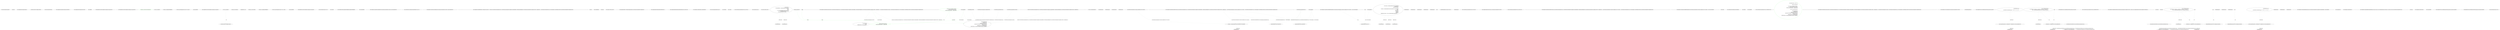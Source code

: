 digraph  {
m0_8 [cluster="System.IO.StringWriter.StringWriter()", file="NameLookupTests.cs", label="Entry System.IO.StringWriter.StringWriter()", span="0-0"];
m0_16 [cluster="Unk.Be", file="NameLookupTests.cs", label="Entry Unk.Be", span=""];
m0_27 [cluster="CommandLine.ParserSettings.ParserSettings()", file="NameLookupTests.cs", label="Entry CommandLine.ParserSettings.ParserSettings()", span="44-44"];
m0_6 [cluster="CommandLine.Tests.Unit.ParserSettingsFixture.Setting_help_writer_using_constructor()", file="NameLookupTests.cs", label="writer.ToString().Should().Be(''MockOptions::GetUsage()'')", span="49-49"];
m0_15 [cluster="System.IO.StringWriter.ToString()", file="NameLookupTests.cs", label="Entry System.IO.StringWriter.ToString()", span="0-0"];
m0_10 [cluster="CommandLine.ParserSettings.ParserSettings(System.IO.TextWriter)", file="NameLookupTests.cs", label="Entry CommandLine.ParserSettings.ParserSettings(System.IO.TextWriter)", span="65-65"];
m0_12 [cluster="CommandLine.IParser.ParseArguments(string[], object)", file="NameLookupTests.cs", label="Entry CommandLine.IParser.ParseArguments(string[], object)", span="49-49"];
m0_14 [cluster="Unk.BeFalse", file="NameLookupTests.cs", label="Entry Unk.BeFalse", span=""];
m0_7 [cluster="CommandLine.Tests.Unit.ParserSettingsFixture.Setting_help_writer_using_constructor()", file="NameLookupTests.cs", label="Exit CommandLine.Tests.Unit.ParserSettingsFixture.Setting_help_writer_using_constructor()", span="40-40"];
m0_0 [cluster="CommandLine.Tests.Unit.ParserSettingsFixture.Setting_help_writer_using_constructor()", file="NameLookupTests.cs", label="Entry CommandLine.Tests.Unit.ParserSettingsFixture.Setting_help_writer_using_constructor()", span="40-40"];
m0_2 [cluster="CommandLine.Tests.Unit.ParserSettingsFixture.Setting_help_writer_using_constructor()", color=green, community=0, file="NameLookupTests.cs", label="IParser parser = new Parser(new ParserSettings(writer))", prediction=0, span="43-43"];
m0_1 [cluster="CommandLine.Tests.Unit.ParserSettingsFixture.Setting_help_writer_using_constructor()", file="NameLookupTests.cs", label="var writer = new StringWriter()", span="42-42"];
m0_3 [cluster="CommandLine.Tests.Unit.ParserSettingsFixture.Setting_help_writer_using_constructor()", file="NameLookupTests.cs", label="var options = new SimpleOptionsWithHelpOption()", span="44-44"];
m0_4 [cluster="CommandLine.Tests.Unit.ParserSettingsFixture.Setting_help_writer_using_constructor()", file="NameLookupTests.cs", label="bool success = parser.ParseArguments(new string[] {''--help''}, options)", span="46-46"];
m0_5 [cluster="CommandLine.Tests.Unit.ParserSettingsFixture.Setting_help_writer_using_constructor()", file="NameLookupTests.cs", label="success.Should().BeFalse()", span="48-48"];
m0_17 [cluster="CommandLine.Tests.Unit.ParserSettingsFixture.Setting_help_writer_using_property()", file="NameLookupTests.cs", label="Entry CommandLine.Tests.Unit.ParserSettingsFixture.Setting_help_writer_using_property()", span="53-53"];
m0_18 [cluster="CommandLine.Tests.Unit.ParserSettingsFixture.Setting_help_writer_using_property()", file="NameLookupTests.cs", label="var writer = new StringWriter()", span="55-55"];
m0_19 [cluster="CommandLine.Tests.Unit.ParserSettingsFixture.Setting_help_writer_using_property()", file="NameLookupTests.cs", label="var settings = new ParserSettings()", span="56-56"];
m0_20 [cluster="CommandLine.Tests.Unit.ParserSettingsFixture.Setting_help_writer_using_property()", file="NameLookupTests.cs", label="settings.HelpWriter = writer", span="57-57"];
m0_25 [cluster="CommandLine.Tests.Unit.ParserSettingsFixture.Setting_help_writer_using_property()", file="NameLookupTests.cs", label="writer.ToString().Should().Be(''MockOptions::GetUsage()'')", span="64-64"];
m0_21 [cluster="CommandLine.Tests.Unit.ParserSettingsFixture.Setting_help_writer_using_property()", file="NameLookupTests.cs", label="IParser parser = new Parser(settings)", span="58-58"];
m0_22 [cluster="CommandLine.Tests.Unit.ParserSettingsFixture.Setting_help_writer_using_property()", file="NameLookupTests.cs", label="var options = new SimpleOptionsWithHelpOption()", span="59-59"];
m0_23 [cluster="CommandLine.Tests.Unit.ParserSettingsFixture.Setting_help_writer_using_property()", file="NameLookupTests.cs", label="bool success = parser.ParseArguments(new string[] { ''--help'' }, options)", span="61-61"];
m0_24 [cluster="CommandLine.Tests.Unit.ParserSettingsFixture.Setting_help_writer_using_property()", file="NameLookupTests.cs", label="success.Should().BeFalse()", span="63-63"];
m0_26 [cluster="CommandLine.Tests.Unit.ParserSettingsFixture.Setting_help_writer_using_property()", file="NameLookupTests.cs", label="Exit CommandLine.Tests.Unit.ParserSettingsFixture.Setting_help_writer_using_property()", span="53-53"];
m0_9 [cluster="System.Collections.Generic.List<T>.List()", file="NameLookupTests.cs", label="Entry System.Collections.Generic.List<T>.List()", span="0-0"];
m0_13 [cluster="Unk.Should", file="NameLookupTests.cs", label="Entry Unk.Should", span=""];
m0_11 [cluster="CommandLine.Tests.Fakes.SimpleOptionsWithHelpOption.SimpleOptionsWithHelpOption()", file="NameLookupTests.cs", label="Entry CommandLine.Tests.Fakes.SimpleOptionsWithHelpOption.SimpleOptionsWithHelpOption()", span="32-32"];
m3_51 [cluster="Unk.SingleOrDefault", file="Specification.cs", label="Entry Unk.SingleOrDefault", span=""];
m3_7 [cluster="CommandLine.Core.InstanceChooser.MakeNotParsed(System.Collections.Generic.IEnumerable<System.Type>, params CommandLine.Error[])", file="Specification.cs", label="Entry CommandLine.Core.InstanceChooser.MakeNotParsed(System.Collections.Generic.IEnumerable<System.Type>, params CommandLine.Error[])", span="81-81"];
m3_62 [cluster="CommandLine.Core.InstanceChooser.MakeNotParsed(System.Collections.Generic.IEnumerable<System.Type>, params CommandLine.Error[])", file="Specification.cs", label="return new NotParsed<object>(TypeInfo.Create(typeof(NullInstance), types), errors);", span="83-83"];
m3_63 [cluster="CommandLine.Core.InstanceChooser.MakeNotParsed(System.Collections.Generic.IEnumerable<System.Type>, params CommandLine.Error[])", file="Specification.cs", label="Exit CommandLine.Core.InstanceChooser.MakeNotParsed(System.Collections.Generic.IEnumerable<System.Type>, params CommandLine.Error[])", span="81-81"];
m3_31 [cluster="CommandLine.Core.InstanceBuilder.Build<T>(CSharpx.Maybe<System.Func<T>>, System.Func<System.Collections.Generic.IEnumerable<string>, System.Collections.Generic.IEnumerable<CommandLine.Core.OptionSpecification>, RailwaySharp.ErrorHandling.Result<System.Collections.Generic.IEnumerable<CommandLine.Core.Token>, CommandLine.Error>>, System.Collections.Generic.IEnumerable<string>, System.StringComparer, System.Globalization.CultureInfo, System.Collections.Generic.IEnumerable<CommandLine.ErrorType>)", file="Specification.cs", label="Entry CommandLine.Core.InstanceBuilder.Build<T>(CSharpx.Maybe<System.Func<T>>, System.Func<System.Collections.Generic.IEnumerable<string>, System.Collections.Generic.IEnumerable<CommandLine.Core.OptionSpecification>, RailwaySharp.ErrorHandling.Result<System.Collections.Generic.IEnumerable<CommandLine.Core.Token>, CommandLine.Error>>, System.Collections.Generic.IEnumerable<string>, System.StringComparer, System.Globalization.CultureInfo, System.Collections.Generic.IEnumerable<CommandLine.ErrorType>)", span="14-14"];
m3_30 [cluster="Unk.>", file="Specification.cs", label="Entry Unk.>", span=""];
m3_34 [cluster="Unk.MakeNotParsed", file="Specification.cs", label="Entry Unk.MakeNotParsed", span=""];
m3_29 [cluster="Unk.Any", file="Specification.cs", label="Entry Unk.Any", span=""];
m3_16 [cluster="System.Func<T, TResult>.Invoke(T)", file="Specification.cs", label="Entry System.Func<T, TResult>.Invoke(T)", span="0-0"];
m3_64 [cluster="CommandLine.NotParsed<T>.NotParsed(CommandLine.TypeInfo, System.Collections.Generic.IEnumerable<CommandLine.Error>)", file="Specification.cs", label="Entry CommandLine.NotParsed<T>.NotParsed(CommandLine.TypeInfo, System.Collections.Generic.IEnumerable<CommandLine.Error>)", span="163-163"];
m3_33 [cluster="CommandLine.BadVerbSelectedError.BadVerbSelectedError(string)", file="Specification.cs", label="Entry CommandLine.BadVerbSelectedError.BadVerbSelectedError(string)", span="382-382"];
m3_53 [cluster="CommandLine.HelpVerbRequestedError.HelpVerbRequestedError(string, System.Type, bool)", file="Specification.cs", label="Entry CommandLine.HelpVerbRequestedError.HelpVerbRequestedError(string, System.Type, bool)", span="408-408"];
m3_20 [cluster="CommandLine.VersionRequestedError.VersionRequestedError()", file="Specification.cs", label="Entry CommandLine.VersionRequestedError.VersionRequestedError()", span="457-457"];
m3_25 [cluster="System.StringComparer.Equals(string, string)", file="Specification.cs", label="Entry System.StringComparer.Equals(string, string)", span="0-0"];
m3_52 [cluster="Unk.ToMaybe", file="Specification.cs", label="Entry Unk.ToMaybe", span=""];
m3_41 [cluster="Unk.Single", file="Specification.cs", label="Entry Unk.Single", span=""];
m3_4 [cluster="System.Collections.Generic.IEnumerable<TSource>.Any<TSource>()", file="Specification.cs", label="Entry System.Collections.Generic.IEnumerable<TSource>.Any<TSource>()", span="0-0"];
m3_26 [cluster="string.Concat(string, string)", file="Specification.cs", label="Entry string.Concat(string, string)", span="0-0"];
m3_5 [cluster="System.Func<TResult>.Invoke()", file="Specification.cs", label="Entry System.Func<TResult>.Invoke()", span="0-0"];
m3_58 [cluster="lambda expression", file="Specification.cs", label="Entry lambda expression", span="76-76"];
m3_10 [cluster="lambda expression", color=green, community=0, file="Specification.cs", label="Func<string, bool> preprocCompare = command =>\r\n                        nameComparer.Equals(command, firstArg) ||\r\n                        nameComparer.Equals(string.Concat(''--'', command), firstArg)", prediction=1, span="26-28"];
m3_9 [cluster="lambda expression", file="Specification.cs", label="var firstArg = arguments.First()", span="24-24"];
m3_11 [cluster="lambda expression", file="Specification.cs", label="var verbs = Verb.SelectFromTypes(types)", span="30-30"];
m3_23 [cluster="lambda expression", color=green, community=0, file="Specification.cs", label="nameComparer.Equals(command, firstArg) ||\r\n                        nameComparer.Equals(string.Concat(''--'', command), firstArg)", prediction=1, span="27-28"];
m3_12 [cluster="lambda expression", file="Specification.cs", label="return preprocCompare(''help'')\r\n                    ? MakeNotParsed(types,\r\n                        MakeHelpVerbRequestedError(verbs,\r\n                            arguments.Skip(1).FirstOrDefault() ?? string.Empty, nameComparer))\r\n                    : preprocCompare(''version'')\r\n                        ? MakeNotParsed(types, new VersionRequestedError())\r\n                        : MatchVerb(tokenizer, verbs, arguments, nameComparer, parsingCulture, nonFatalErrors);", span="32-38"];
m3_22 [cluster="lambda expression", file="Specification.cs", label="Entry lambda expression", span="26-28"];
m3_24 [cluster="lambda expression", file="Specification.cs", label="Exit lambda expression", span="26-28"];
m3_8 [cluster="lambda expression", file="Specification.cs", label="Entry lambda expression", span="22-39"];
m3_13 [cluster="lambda expression", file="Specification.cs", label="Exit lambda expression", span="22-39"];
m3_36 [cluster="lambda expression", file="Specification.cs", label="nameComparer.Equals(a.Item1.Name, arguments.First())", span="54-54"];
m3_44 [cluster="lambda expression", file="Specification.cs", label="nameComparer.Equals(v.Item1.Name, arguments.First())", span="58-58"];
m3_56 [cluster="lambda expression", file="Specification.cs", label="nameComparer.Equals(v.Item1.Name, verb)", span="73-73"];
m3_39 [cluster="lambda expression", file="Specification.cs", label="verbs.Single(v => nameComparer.Equals(v.Item1.Name, arguments.First())).Item2.AutoDefault()", span="58-58"];
m3_35 [cluster="lambda expression", file="Specification.cs", label="Entry lambda expression", span="54-54"];
m3_37 [cluster="lambda expression", file="Specification.cs", label="Exit lambda expression", span="54-54"];
m3_43 [cluster="lambda expression", file="Specification.cs", label="Entry lambda expression", span="58-58"];
m3_45 [cluster="lambda expression", file="Specification.cs", label="Exit lambda expression", span="58-58"];
m3_55 [cluster="lambda expression", file="Specification.cs", label="Entry lambda expression", span="73-73"];
m3_57 [cluster="lambda expression", file="Specification.cs", label="Exit lambda expression", span="73-73"];
m3_38 [cluster="lambda expression", file="Specification.cs", label="Entry lambda expression", span="57-58"];
m3_46 [cluster="lambda expression", file="Specification.cs", label="Entry lambda expression", span="64-64"];
m3_40 [cluster="lambda expression", file="Specification.cs", label="Exit lambda expression", span="57-58"];
m3_48 [cluster="lambda expression", file="Specification.cs", label="Exit lambda expression", span="64-64"];
m3_47 [cluster="lambda expression", file="Specification.cs", label="v.Item2", span="64-64"];
m3_59 [cluster="lambda expression", file="Specification.cs", label="new HelpVerbRequestedError(v.Item1.Name, v.Item2, true)", span="76-76"];
m3_60 [cluster="lambda expression", file="Specification.cs", label="Exit lambda expression", span="76-76"];
m3_14 [cluster="System.Collections.Generic.IEnumerable<TSource>.First<TSource>()", file="Specification.cs", label="Entry System.Collections.Generic.IEnumerable<TSource>.First<TSource>()", span="0-0"];
m3_65 [cluster="CommandLine.TypeInfo.Create(System.Type, System.Collections.Generic.IEnumerable<System.Type>)", file="Specification.cs", label="Entry CommandLine.TypeInfo.Create(System.Type, System.Collections.Generic.IEnumerable<System.Type>)", span="34-34"];
m3_17 [cluster="System.Collections.Generic.IEnumerable<TSource>.Skip<TSource>(int)", file="Specification.cs", label="Entry System.Collections.Generic.IEnumerable<TSource>.Skip<TSource>(int)", span="0-0"];
m3_21 [cluster="CommandLine.Core.InstanceChooser.MatchVerb(System.Func<System.Collections.Generic.IEnumerable<string>, System.Collections.Generic.IEnumerable<CommandLine.Core.OptionSpecification>, RailwaySharp.ErrorHandling.Result<System.Collections.Generic.IEnumerable<CommandLine.Core.Token>, CommandLine.Error>>, System.Collections.Generic.IEnumerable<System.Tuple<CommandLine.Core.Verb, System.Type>>, System.Collections.Generic.IEnumerable<string>, System.StringComparer, System.Globalization.CultureInfo, System.Collections.Generic.IEnumerable<CommandLine.ErrorType>)", file="Specification.cs", label="Entry CommandLine.Core.InstanceChooser.MatchVerb(System.Func<System.Collections.Generic.IEnumerable<string>, System.Collections.Generic.IEnumerable<CommandLine.Core.OptionSpecification>, RailwaySharp.ErrorHandling.Result<System.Collections.Generic.IEnumerable<CommandLine.Core.Token>, CommandLine.Error>>, System.Collections.Generic.IEnumerable<System.Tuple<CommandLine.Core.Verb, System.Type>>, System.Collections.Generic.IEnumerable<string>, System.StringComparer, System.Globalization.CultureInfo, System.Collections.Generic.IEnumerable<CommandLine.ErrorType>)", span="46-46"];
m3_27 [cluster="CommandLine.Core.InstanceChooser.MatchVerb(System.Func<System.Collections.Generic.IEnumerable<string>, System.Collections.Generic.IEnumerable<CommandLine.Core.OptionSpecification>, RailwaySharp.ErrorHandling.Result<System.Collections.Generic.IEnumerable<CommandLine.Core.Token>, CommandLine.Error>>, System.Collections.Generic.IEnumerable<System.Tuple<CommandLine.Core.Verb, System.Type>>, System.Collections.Generic.IEnumerable<string>, System.StringComparer, System.Globalization.CultureInfo, System.Collections.Generic.IEnumerable<CommandLine.ErrorType>)", file="Specification.cs", label="return verbs.Any(a => nameComparer.Equals(a.Item1.Name, arguments.First()))\r\n                ? InstanceBuilder.Build(\r\n                    Maybe.Just<Func<object>>(\r\n                        () =>\r\n                            verbs.Single(v => nameComparer.Equals(v.Item1.Name, arguments.First())).Item2.AutoDefault()),\r\n                    tokenizer,\r\n                    arguments.Skip(1),\r\n                    nameComparer,\r\n                    parsingCulture,\r\n                    nonFatalErrors)\r\n                : MakeNotParsed(verbs.Select(v => v.Item2), new BadVerbSelectedError(arguments.First()));", span="54-64"];
m3_28 [cluster="CommandLine.Core.InstanceChooser.MatchVerb(System.Func<System.Collections.Generic.IEnumerable<string>, System.Collections.Generic.IEnumerable<CommandLine.Core.OptionSpecification>, RailwaySharp.ErrorHandling.Result<System.Collections.Generic.IEnumerable<CommandLine.Core.Token>, CommandLine.Error>>, System.Collections.Generic.IEnumerable<System.Tuple<CommandLine.Core.Verb, System.Type>>, System.Collections.Generic.IEnumerable<string>, System.StringComparer, System.Globalization.CultureInfo, System.Collections.Generic.IEnumerable<CommandLine.ErrorType>)", file="Specification.cs", label="Exit CommandLine.Core.InstanceChooser.MatchVerb(System.Func<System.Collections.Generic.IEnumerable<string>, System.Collections.Generic.IEnumerable<CommandLine.Core.OptionSpecification>, RailwaySharp.ErrorHandling.Result<System.Collections.Generic.IEnumerable<CommandLine.Core.Token>, CommandLine.Error>>, System.Collections.Generic.IEnumerable<System.Tuple<CommandLine.Core.Verb, System.Type>>, System.Collections.Generic.IEnumerable<string>, System.StringComparer, System.Globalization.CultureInfo, System.Collections.Generic.IEnumerable<CommandLine.ErrorType>)", span="46-46"];
m3_19 [cluster="CommandLine.Core.InstanceChooser.MakeHelpVerbRequestedError(System.Collections.Generic.IEnumerable<System.Tuple<CommandLine.Core.Verb, System.Type>>, string, System.StringComparer)", file="Specification.cs", label="Entry CommandLine.Core.InstanceChooser.MakeHelpVerbRequestedError(System.Collections.Generic.IEnumerable<System.Tuple<CommandLine.Core.Verb, System.Type>>, string, System.StringComparer)", span="67-67"];
m3_49 [cluster="CommandLine.Core.InstanceChooser.MakeHelpVerbRequestedError(System.Collections.Generic.IEnumerable<System.Tuple<CommandLine.Core.Verb, System.Type>>, string, System.StringComparer)", file="Specification.cs", label="return verb.Length > 0\r\n                ? verbs.SingleOrDefault(v => nameComparer.Equals(v.Item1.Name, verb))\r\n                        .ToMaybe()\r\n                        .Return(\r\n                            v => new HelpVerbRequestedError(v.Item1.Name, v.Item2, true),\r\n                            new HelpVerbRequestedError(null, null, false))\r\n                : new HelpVerbRequestedError(null, null, false);", span="72-78"];
m3_50 [cluster="CommandLine.Core.InstanceChooser.MakeHelpVerbRequestedError(System.Collections.Generic.IEnumerable<System.Tuple<CommandLine.Core.Verb, System.Type>>, string, System.StringComparer)", file="Specification.cs", label="Exit CommandLine.Core.InstanceChooser.MakeHelpVerbRequestedError(System.Collections.Generic.IEnumerable<System.Tuple<CommandLine.Core.Verb, System.Type>>, string, System.StringComparer)", span="67-67"];
m3_32 [cluster="Unk.Select", file="Specification.cs", label="Entry Unk.Select", span=""];
m3_6 [cluster="CommandLine.NoVerbSelectedError.NoVerbSelectedError()", file="Specification.cs", label="Entry CommandLine.NoVerbSelectedError.NoVerbSelectedError()", span="446-446"];
m3_54 [cluster="Unk.Return", file="Specification.cs", label="Entry Unk.Return", span=""];
m3_42 [cluster="Unk.AutoDefault", file="Specification.cs", label="Entry Unk.AutoDefault", span=""];
m3_18 [cluster="System.Collections.Generic.IEnumerable<TSource>.FirstOrDefault<TSource>()", file="Specification.cs", label="Entry System.Collections.Generic.IEnumerable<TSource>.FirstOrDefault<TSource>()", span="0-0"];
m3_0 [cluster="CommandLine.Core.InstanceChooser.Choose(System.Func<System.Collections.Generic.IEnumerable<string>, System.Collections.Generic.IEnumerable<CommandLine.Core.OptionSpecification>, RailwaySharp.ErrorHandling.Result<System.Collections.Generic.IEnumerable<CommandLine.Core.Token>, CommandLine.Error>>, System.Collections.Generic.IEnumerable<System.Type>, System.Collections.Generic.IEnumerable<string>, System.StringComparer, System.Globalization.CultureInfo, System.Collections.Generic.IEnumerable<CommandLine.ErrorType>)", file="Specification.cs", label="Entry CommandLine.Core.InstanceChooser.Choose(System.Func<System.Collections.Generic.IEnumerable<string>, System.Collections.Generic.IEnumerable<CommandLine.Core.OptionSpecification>, RailwaySharp.ErrorHandling.Result<System.Collections.Generic.IEnumerable<CommandLine.Core.Token>, CommandLine.Error>>, System.Collections.Generic.IEnumerable<System.Type>, System.Collections.Generic.IEnumerable<string>, System.StringComparer, System.Globalization.CultureInfo, System.Collections.Generic.IEnumerable<CommandLine.ErrorType>)", span="14-14"];
m3_1 [cluster="CommandLine.Core.InstanceChooser.Choose(System.Func<System.Collections.Generic.IEnumerable<string>, System.Collections.Generic.IEnumerable<CommandLine.Core.OptionSpecification>, RailwaySharp.ErrorHandling.Result<System.Collections.Generic.IEnumerable<CommandLine.Core.Token>, CommandLine.Error>>, System.Collections.Generic.IEnumerable<System.Type>, System.Collections.Generic.IEnumerable<string>, System.StringComparer, System.Globalization.CultureInfo, System.Collections.Generic.IEnumerable<CommandLine.ErrorType>)", color=green, community=0, file="Specification.cs", label="Func<ParserResult<object>> choose = () =>\r\n            {\r\n                var firstArg = arguments.First();\r\n\r\n                Func<string, bool> preprocCompare = command =>\r\n                        nameComparer.Equals(command, firstArg) ||\r\n                        nameComparer.Equals(string.Concat(''--'', command), firstArg);\r\n\r\n                var verbs = Verb.SelectFromTypes(types);\r\n\r\n                return preprocCompare(''help'')\r\n                    ? MakeNotParsed(types,\r\n                        MakeHelpVerbRequestedError(verbs,\r\n                            arguments.Skip(1).FirstOrDefault() ?? string.Empty, nameComparer))\r\n                    : preprocCompare(''version'')\r\n                        ? MakeNotParsed(types, new VersionRequestedError())\r\n                        : MatchVerb(tokenizer, verbs, arguments, nameComparer, parsingCulture, nonFatalErrors);\r\n            }", prediction=3, span="22-39"];
m3_2 [cluster="CommandLine.Core.InstanceChooser.Choose(System.Func<System.Collections.Generic.IEnumerable<string>, System.Collections.Generic.IEnumerable<CommandLine.Core.OptionSpecification>, RailwaySharp.ErrorHandling.Result<System.Collections.Generic.IEnumerable<CommandLine.Core.Token>, CommandLine.Error>>, System.Collections.Generic.IEnumerable<System.Type>, System.Collections.Generic.IEnumerable<string>, System.StringComparer, System.Globalization.CultureInfo, System.Collections.Generic.IEnumerable<CommandLine.ErrorType>)", file="Specification.cs", label="return arguments.Any()\r\n                ? choose()\r\n                : MakeNotParsed(types, new NoVerbSelectedError());", span="41-43"];
m3_3 [cluster="CommandLine.Core.InstanceChooser.Choose(System.Func<System.Collections.Generic.IEnumerable<string>, System.Collections.Generic.IEnumerable<CommandLine.Core.OptionSpecification>, RailwaySharp.ErrorHandling.Result<System.Collections.Generic.IEnumerable<CommandLine.Core.Token>, CommandLine.Error>>, System.Collections.Generic.IEnumerable<System.Type>, System.Collections.Generic.IEnumerable<string>, System.StringComparer, System.Globalization.CultureInfo, System.Collections.Generic.IEnumerable<CommandLine.ErrorType>)", file="Specification.cs", label="Exit CommandLine.Core.InstanceChooser.Choose(System.Func<System.Collections.Generic.IEnumerable<string>, System.Collections.Generic.IEnumerable<CommandLine.Core.OptionSpecification>, RailwaySharp.ErrorHandling.Result<System.Collections.Generic.IEnumerable<CommandLine.Core.Token>, CommandLine.Error>>, System.Collections.Generic.IEnumerable<System.Type>, System.Collections.Generic.IEnumerable<string>, System.StringComparer, System.Globalization.CultureInfo, System.Collections.Generic.IEnumerable<CommandLine.ErrorType>)", span="14-14"];
m3_15 [cluster="CommandLine.Core.Verb.SelectFromTypes(System.Collections.Generic.IEnumerable<System.Type>)", file="Specification.cs", label="Entry CommandLine.Core.Verb.SelectFromTypes(System.Collections.Generic.IEnumerable<System.Type>)", span="40-40"];
m3_61 [cluster="HelpVerbRequestedError.cstr", file="Specification.cs", label="Entry HelpVerbRequestedError.cstr", span=""];
m3_67 [file="Specification.cs", label="System.StringComparer", span=""];
m3_72 [file="Specification.cs", label=firstArg, span=""];
m3_66 [file="Specification.cs", label="System.Collections.Generic.IEnumerable<string>", span=""];
m3_68 [file="Specification.cs", label="System.Collections.Generic.IEnumerable<System.Type>", span=""];
m3_69 [file="Specification.cs", label="System.Func<System.Collections.Generic.IEnumerable<string>, System.Collections.Generic.IEnumerable<CommandLine.Core.OptionSpecification>, RailwaySharp.ErrorHandling.Result<System.Collections.Generic.IEnumerable<CommandLine.Core.Token>, CommandLine.Error>>", span=""];
m3_70 [file="Specification.cs", label="System.Globalization.CultureInfo", span=""];
m3_71 [file="Specification.cs", label="System.Collections.Generic.IEnumerable<CommandLine.ErrorType>", span=""];
m3_73 [file="Specification.cs", label="System.Collections.Generic.IEnumerable<string>", span=""];
m3_74 [file="Specification.cs", label="System.StringComparer", span=""];
m3_76 [file="Specification.cs", label=string, span=""];
m3_77 [file="Specification.cs", label="System.StringComparer", span=""];
m3_75 [file="Specification.cs", label="System.Collections.Generic.IEnumerable<System.Tuple<CommandLine.Core.Verb, System.Type>>", span=""];
m8_0 [cluster="CommandLine.Tests.Unit.Core.TokenPartitionerTests.Partition_sequence_returns_sequence()", file="TokenPartitionerTests.cs", label="Entry CommandLine.Tests.Unit.Core.TokenPartitionerTests.Partition_sequence_returns_sequence()", span="13-13"];
m8_1 [cluster="CommandLine.Tests.Unit.Core.TokenPartitionerTests.Partition_sequence_returns_sequence()", file="TokenPartitionerTests.cs", label="var expectedSequence = new[]\r\n                {\r\n                    new KeyValuePair<string, IEnumerable<string>>(''i'', new[] {''10'', ''20'', ''30'', ''40''}) \r\n                }", span="16-19"];
m8_4 [cluster="CommandLine.Tests.Unit.Core.TokenPartitionerTests.Partition_sequence_returns_sequence()", file="TokenPartitionerTests.cs", label="Assert.True(expectedSequence.All(a => result.Options.Any(r => a.Key.Equals(r.Key) && a.Value.SequenceEqual(r.Value))))", span="33-33"];
m8_3 [cluster="CommandLine.Tests.Unit.Core.TokenPartitionerTests.Partition_sequence_returns_sequence()", file="TokenPartitionerTests.cs", label="var result = TokenPartitioner.Partition(\r\n                new[] { Token.Name(''i''), Token.Value(''10''), Token.Value(''20''), Token.Value(''30''), Token.Value(''40'') },\r\n                name => TypeLookup.FindTypeDescriptor(name, specs, StringComparer.InvariantCulture)\r\n                )", span="27-30"];
m8_5 [cluster="CommandLine.Tests.Unit.Core.TokenPartitionerTests.Partition_sequence_returns_sequence()", file="TokenPartitionerTests.cs", label="Exit CommandLine.Tests.Unit.Core.TokenPartitionerTests.Partition_sequence_returns_sequence()", span="13-13"];
m8_6 [cluster="System.Collections.Generic.KeyValuePair<TKey, TValue>.KeyValuePair(TKey, TValue)", file="TokenPartitionerTests.cs", label="Entry System.Collections.Generic.KeyValuePair<TKey, TValue>.KeyValuePair(TKey, TValue)", span="0-0"];
m8_11 [cluster="CommandLine.Core.TokenPartitioner.Partition(System.Collections.Generic.IEnumerable<CommandLine.Core.Token>, System.Func<string, CommandLine.Infrastructure.Maybe<CommandLine.Core.TypeDescriptor>>)", file="TokenPartitionerTests.cs", label="Entry CommandLine.Core.TokenPartitioner.Partition(System.Collections.Generic.IEnumerable<CommandLine.Core.Token>, System.Func<string, CommandLine.Infrastructure.Maybe<CommandLine.Core.TypeDescriptor>>)", span="12-12"];
m8_13 [cluster="Unk.True", file="TokenPartitionerTests.cs", label="Entry Unk.True", span=""];
m8_12 [cluster="Unk.All", file="TokenPartitionerTests.cs", label="Entry Unk.All", span=""];
m8_39 [cluster="lambda expression", file="TokenPartitionerTests.cs", label="Entry lambda expression", span="59-59"];
m8_15 [cluster="lambda expression", file="TokenPartitionerTests.cs", label="TypeLookup.FindTypeDescriptor(name, specs, StringComparer.InvariantCulture)", span="29-29"];
m8_14 [cluster="lambda expression", file="TokenPartitionerTests.cs", label="Entry lambda expression", span="29-29"];
m8_19 [cluster="lambda expression", file="TokenPartitionerTests.cs", label="result.Options.Any(r => a.Key.Equals(r.Key) && a.Value.SequenceEqual(r.Value))", span="33-33"];
m8_18 [cluster="lambda expression", file="TokenPartitionerTests.cs", label="Entry lambda expression", span="33-33"];
m8_16 [cluster="lambda expression", file="TokenPartitionerTests.cs", label="Exit lambda expression", span="29-29"];
m8_20 [cluster="lambda expression", file="TokenPartitionerTests.cs", label="Exit lambda expression", span="33-33"];
m8_22 [cluster="lambda expression", file="TokenPartitionerTests.cs", label="Entry lambda expression", span="33-33"];
m8_23 [cluster="lambda expression", file="TokenPartitionerTests.cs", label="a.Key.Equals(r.Key) && a.Value.SequenceEqual(r.Value)", span="33-33"];
m8_24 [cluster="lambda expression", file="TokenPartitionerTests.cs", label="Exit lambda expression", span="33-33"];
m8_34 [cluster="lambda expression", file="TokenPartitionerTests.cs", label="TypeLookup.FindTypeDescriptor(name, specs, StringComparer.InvariantCulture)", span="55-55"];
m8_33 [cluster="lambda expression", file="TokenPartitionerTests.cs", label="Entry lambda expression", span="55-55"];
m8_37 [cluster="lambda expression", file="TokenPartitionerTests.cs", label="result.Options.Any(r => a.Key.Equals(r.Key) && a.Value.SequenceEqual(r.Value))", span="59-59"];
m8_36 [cluster="lambda expression", file="TokenPartitionerTests.cs", label="Entry lambda expression", span="59-59"];
m8_35 [cluster="lambda expression", file="TokenPartitionerTests.cs", label="Exit lambda expression", span="55-55"];
m8_38 [cluster="lambda expression", file="TokenPartitionerTests.cs", label="Exit lambda expression", span="59-59"];
m8_40 [cluster="lambda expression", file="TokenPartitionerTests.cs", label="a.Key.Equals(r.Key) && a.Value.SequenceEqual(r.Value)", span="59-59"];
m8_41 [cluster="lambda expression", file="TokenPartitionerTests.cs", label="Exit lambda expression", span="59-59"];
m8_17 [cluster="CommandLine.Core.TypeLookup.FindTypeDescriptor(string, System.Collections.Generic.IEnumerable<CommandLine.Core.OptionSpecification>, System.StringComparer)", file="TokenPartitionerTests.cs", label="Entry CommandLine.Core.TypeLookup.FindTypeDescriptor(string, System.Collections.Generic.IEnumerable<CommandLine.Core.OptionSpecification>, System.StringComparer)", span="11-11"];
m8_25 [cluster="string.Equals(string)", file="TokenPartitionerTests.cs", label="Entry string.Equals(string)", span="0-0"];
m8_9 [cluster="CommandLine.Core.Token.Name(string)", file="TokenPartitionerTests.cs", label="Entry CommandLine.Core.Token.Name(string)", span="19-19"];
m8_7 [cluster="CommandLine.Core.OptionSpecification.OptionSpecification(string, string, bool, string, int, int, char, CommandLine.Infrastructure.Maybe<object>, System.Type, string, string, System.Collections.Generic.IEnumerable<string>)", file="TokenPartitionerTests.cs", label="Entry CommandLine.Core.OptionSpecification.OptionSpecification(string, string, bool, string, int, int, char, CommandLine.Infrastructure.Maybe<object>, System.Type, string, string, System.Collections.Generic.IEnumerable<string>)", span="17-17"];
m8_21 [cluster="Unk.Any", file="TokenPartitionerTests.cs", label="Entry Unk.Any", span=""];
m8_10 [cluster="CommandLine.Core.Token.Value(string)", file="TokenPartitionerTests.cs", label="Entry CommandLine.Core.Token.Value(string)", span="24-24"];
m8_26 [cluster="Unk.SequenceEqual", file="TokenPartitionerTests.cs", label="Entry Unk.SequenceEqual", span=""];
m8_27 [cluster="CommandLine.Tests.Unit.Core.TokenPartitionerTests.Partition_sequence_returns_sequence_with_duplicates()", file="TokenPartitionerTests.cs", label="Entry CommandLine.Tests.Unit.Core.TokenPartitionerTests.Partition_sequence_returns_sequence_with_duplicates()", span="39-39"];
m8_28 [cluster="CommandLine.Tests.Unit.Core.TokenPartitionerTests.Partition_sequence_returns_sequence_with_duplicates()", file="TokenPartitionerTests.cs", label="var expectedSequence = new[]\r\n                {\r\n                    new KeyValuePair<string, IEnumerable<string>>(''i'', new[] {''10'', ''10'', ''30'', ''40''}) \r\n                }", span="42-45"];
m8_31 [cluster="CommandLine.Tests.Unit.Core.TokenPartitionerTests.Partition_sequence_returns_sequence_with_duplicates()", file="TokenPartitionerTests.cs", label="Assert.True(expectedSequence.All(a => result.Options.Any(r => a.Key.Equals(r.Key) && a.Value.SequenceEqual(r.Value))))", span="59-59"];
m8_30 [cluster="CommandLine.Tests.Unit.Core.TokenPartitionerTests.Partition_sequence_returns_sequence_with_duplicates()", file="TokenPartitionerTests.cs", label="var result = TokenPartitioner.Partition(\r\n                new[] { Token.Name(''i''), Token.Value(''10''), Token.Value(''10''), Token.Value(''30''), Token.Value(''40'') },\r\n                name => TypeLookup.FindTypeDescriptor(name, specs, StringComparer.InvariantCulture)\r\n                )", span="53-56"];
m8_32 [cluster="CommandLine.Tests.Unit.Core.TokenPartitionerTests.Partition_sequence_returns_sequence_with_duplicates()", file="TokenPartitionerTests.cs", label="Exit CommandLine.Tests.Unit.Core.TokenPartitionerTests.Partition_sequence_returns_sequence_with_duplicates()", span="39-39"];
m8_8 [cluster="System.Collections.Generic.List<T>.List()", file="TokenPartitionerTests.cs", label="Entry System.Collections.Generic.List<T>.List()", span="0-0"];
m8_42 [file="TokenPartitionerTests.cs", label=specs, span=""];
m8_43 [file="TokenPartitionerTests.cs", label=result, span=""];
m8_44 [file="TokenPartitionerTests.cs", label="System.Collections.Generic.KeyValuePair<string, System.Collections.Generic.IEnumerable<string>>", span=""];
m8_45 [file="TokenPartitionerTests.cs", label=specs, span=""];
m8_46 [file="TokenPartitionerTests.cs", label=result, span=""];
m8_47 [file="TokenPartitionerTests.cs", label="System.Collections.Generic.KeyValuePair<string, System.Collections.Generic.IEnumerable<string>>", span=""];
m0_18 -> m0_25  [color=darkseagreen4, key=1, label=writer, style=dashed];
m3_10 -> m3_23  [color=green, key=1, label=string, style=dashed];
m3_10 -> m3_12  [color=green, key=1, label=preprocCompare, style=dashed];
m3_9 -> m3_23  [color=green, key=1, label=firstArg, style=dashed];
m3_39 -> m3_43  [color=darkseagreen4, key=1, label="lambda expression", style=dashed];
m3_21 -> m3_36  [color=darkseagreen4, key=1, label="System.Collections.Generic.IEnumerable<string>", style=dashed];
m3_21 -> m3_39  [color=darkseagreen4, key=1, label="System.Collections.Generic.IEnumerable<System.Tuple<CommandLine.Core.Verb, System.Type>>", style=dashed];
m3_21 -> m3_44  [color=darkseagreen4, key=1, label="System.Collections.Generic.IEnumerable<string>", style=dashed];
m3_27 -> m3_35  [color=darkseagreen4, key=1, label="lambda expression", style=dashed];
m3_27 -> m3_38  [color=darkseagreen4, key=1, label="lambda expression", style=dashed];
m3_27 -> m3_46  [color=darkseagreen4, key=1, label="lambda expression", style=dashed];
m3_19 -> m3_56  [color=darkseagreen4, key=1, label=string, style=dashed];
m3_49 -> m3_55  [color=darkseagreen4, key=1, label="lambda expression", style=dashed];
m3_49 -> m3_58  [color=darkseagreen4, key=1, label="lambda expression", style=dashed];
m3_0 -> m3_23  [color=green, key=1, label="System.StringComparer", style=dashed];
m3_0 -> m3_12  [color=darkseagreen4, key=1, label="System.Func<System.Collections.Generic.IEnumerable<string>, System.Collections.Generic.IEnumerable<CommandLine.Core.OptionSpecification>, RailwaySharp.ErrorHandling.Result<System.Collections.Generic.IEnumerable<CommandLine.Core.Token>, CommandLine.Error>>", style=dashed];
m3_0 -> m3_2  [color=darkseagreen4, key=1, label="System.Collections.Generic.IEnumerable<System.Type>", style=dashed];
m3_67 -> m3_23  [color=green, key=1, label="System.StringComparer", style=dashed];
m3_67 -> m3_12  [color=darkseagreen4, key=1, label="System.StringComparer", style=dashed];
m3_72 -> m3_23  [color=green, key=1, label=firstArg, style=dashed];
m3_66 -> m3_12  [color=darkseagreen4, key=1, label="System.Collections.Generic.IEnumerable<string>", style=dashed];
m3_68 -> m3_12  [color=darkseagreen4, key=1, label="System.Collections.Generic.IEnumerable<System.Type>", style=dashed];
m3_69 -> m3_12  [color=darkseagreen4, key=1, label="System.Func<System.Collections.Generic.IEnumerable<string>, System.Collections.Generic.IEnumerable<CommandLine.Core.OptionSpecification>, RailwaySharp.ErrorHandling.Result<System.Collections.Generic.IEnumerable<CommandLine.Core.Token>, CommandLine.Error>>", style=dashed];
m3_70 -> m3_12  [color=darkseagreen4, key=1, label="System.Globalization.CultureInfo", style=dashed];
m3_71 -> m3_12  [color=darkseagreen4, key=1, label="System.Collections.Generic.IEnumerable<CommandLine.ErrorType>", style=dashed];
m3_73 -> m3_36  [color=darkseagreen4, key=1, label="System.Collections.Generic.IEnumerable<string>", style=dashed];
m3_73 -> m3_44  [color=darkseagreen4, key=1, label="System.Collections.Generic.IEnumerable<string>", style=dashed];
m3_73 -> m3_39  [color=darkseagreen4, key=1, label="System.Collections.Generic.IEnumerable<string>", style=dashed];
m3_74 -> m3_36  [color=darkseagreen4, key=1, label="System.StringComparer", style=dashed];
m3_74 -> m3_44  [color=darkseagreen4, key=1, label="System.StringComparer", style=dashed];
m3_74 -> m3_39  [color=darkseagreen4, key=1, label="System.StringComparer", style=dashed];
m3_76 -> m3_56  [color=darkseagreen4, key=1, label=string, style=dashed];
m3_77 -> m3_56  [color=darkseagreen4, key=1, label="System.StringComparer", style=dashed];
m3_75 -> m3_39  [color=darkseagreen4, key=1, label="System.Collections.Generic.IEnumerable<System.Tuple<CommandLine.Core.Verb, System.Type>>", style=dashed];
m8_1 -> m8_4  [color=darkseagreen4, key=1, label=expectedSequence, style=dashed];
m8_4 -> m8_18  [color=darkseagreen4, key=1, label="lambda expression", style=dashed];
m8_3 -> m8_14  [color=darkseagreen4, key=1, label="lambda expression", style=dashed];
m8_3 -> m8_19  [color=darkseagreen4, key=1, label=result, style=dashed];
m8_19 -> m8_22  [color=darkseagreen4, key=1, label="lambda expression", style=dashed];
m8_19 -> m8_23  [color=darkseagreen4, key=1, label="System.Collections.Generic.KeyValuePair<string, System.Collections.Generic.IEnumerable<string>>", style=dashed];
m8_23 -> m8_23  [color=darkseagreen4, key=1, label="System.Collections.Generic.KeyValuePair<string, System.Collections.Generic.IEnumerable<string>>", style=dashed];
m8_37 -> m8_39  [color=darkseagreen4, key=1, label="lambda expression", style=dashed];
m8_37 -> m8_40  [color=darkseagreen4, key=1, label="System.Collections.Generic.KeyValuePair<string, System.Collections.Generic.IEnumerable<string>>", style=dashed];
m8_40 -> m8_40  [color=darkseagreen4, key=1, label="System.Collections.Generic.KeyValuePair<string, System.Collections.Generic.IEnumerable<string>>", style=dashed];
m8_28 -> m8_31  [color=darkseagreen4, key=1, label=expectedSequence, style=dashed];
m8_31 -> m8_36  [color=darkseagreen4, key=1, label="lambda expression", style=dashed];
m8_30 -> m8_33  [color=darkseagreen4, key=1, label="lambda expression", style=dashed];
m8_30 -> m8_37  [color=darkseagreen4, key=1, label=result, style=dashed];
m8_42 -> m8_15  [color=darkseagreen4, key=1, label=specs, style=dashed];
m8_43 -> m8_19  [color=darkseagreen4, key=1, label=result, style=dashed];
m8_44 -> m8_23  [color=darkseagreen4, key=1, label="System.Collections.Generic.KeyValuePair<string, System.Collections.Generic.IEnumerable<string>>", style=dashed];
m8_45 -> m8_34  [color=darkseagreen4, key=1, label=specs, style=dashed];
m8_46 -> m8_37  [color=darkseagreen4, key=1, label=result, style=dashed];
m8_47 -> m8_40  [color=darkseagreen4, key=1, label="System.Collections.Generic.KeyValuePair<string, System.Collections.Generic.IEnumerable<string>>", style=dashed];
}
